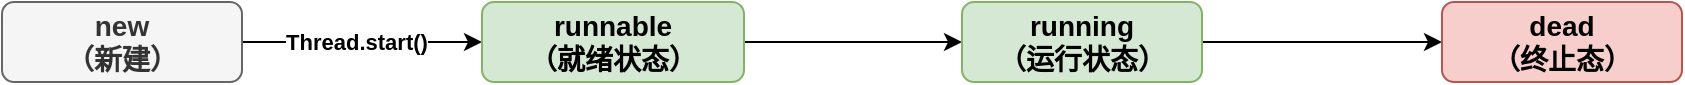 <mxfile version="15.4.0" type="device"><diagram id="C5RBs43oDa-KdzZeNtuy" name="Page-1"><mxGraphModel dx="1185" dy="685" grid="1" gridSize="10" guides="1" tooltips="1" connect="1" arrows="1" fold="1" page="1" pageScale="1" pageWidth="1169" pageHeight="827" math="0" shadow="0"><root><mxCell id="WIyWlLk6GJQsqaUBKTNV-0"/><mxCell id="WIyWlLk6GJQsqaUBKTNV-1" parent="WIyWlLk6GJQsqaUBKTNV-0"/><mxCell id="ZnNV6UjIvV7em61i3oLh-19" value="" style="edgeStyle=orthogonalEdgeStyle;rounded=0;orthogonalLoop=1;jettySize=auto;html=1;fontSize=14;fontStyle=1" parent="WIyWlLk6GJQsqaUBKTNV-1" source="ZnNV6UjIvV7em61i3oLh-0" target="ZnNV6UjIvV7em61i3oLh-18" edge="1"><mxGeometry relative="1" as="geometry"><Array as="points"><mxPoint x="334" y="380"/><mxPoint x="334" y="380"/></Array></mxGeometry></mxCell><mxCell id="mLIWOLSMU1Iy5E9EPuuo-1" value="Thread.start()" style="edgeLabel;html=1;align=center;verticalAlign=middle;resizable=0;points=[];fontStyle=1" vertex="1" connectable="0" parent="ZnNV6UjIvV7em61i3oLh-19"><mxGeometry x="0.124" y="1" relative="1" as="geometry"><mxPoint x="-11" y="1" as="offset"/></mxGeometry></mxCell><mxCell id="ZnNV6UjIvV7em61i3oLh-0" value="new&lt;br style=&quot;font-size: 14px;&quot;&gt;（新建）" style="rounded=1;whiteSpace=wrap;html=1;fontSize=14;glass=0;strokeWidth=1;shadow=0;fillColor=#f5f5f5;strokeColor=#666666;fontColor=#333333;fontStyle=1" parent="WIyWlLk6GJQsqaUBKTNV-1" vertex="1"><mxGeometry x="164" y="360" width="120" height="40" as="geometry"/></mxCell><mxCell id="ZnNV6UjIvV7em61i3oLh-21" value="" style="edgeStyle=orthogonalEdgeStyle;rounded=0;orthogonalLoop=1;jettySize=auto;html=1;fontSize=14;" parent="WIyWlLk6GJQsqaUBKTNV-1" source="ZnNV6UjIvV7em61i3oLh-18" target="ZnNV6UjIvV7em61i3oLh-20" edge="1"><mxGeometry relative="1" as="geometry"/></mxCell><mxCell id="ZnNV6UjIvV7em61i3oLh-18" value="runnable&lt;br style=&quot;font-size: 14px&quot;&gt;（就绪状态）" style="rounded=1;whiteSpace=wrap;html=1;fontSize=14;glass=0;strokeWidth=1;shadow=0;fillColor=#d5e8d4;strokeColor=#82b366;fontStyle=1" parent="WIyWlLk6GJQsqaUBKTNV-1" vertex="1"><mxGeometry x="404" y="360" width="131" height="40" as="geometry"/></mxCell><mxCell id="0xmDzpD7Jqqz5Mmfs7rU-1" value="" style="edgeStyle=orthogonalEdgeStyle;rounded=0;orthogonalLoop=1;jettySize=auto;html=1;" parent="WIyWlLk6GJQsqaUBKTNV-1" source="ZnNV6UjIvV7em61i3oLh-20" target="0xmDzpD7Jqqz5Mmfs7rU-0" edge="1"><mxGeometry relative="1" as="geometry"/></mxCell><mxCell id="ZnNV6UjIvV7em61i3oLh-20" value="running&lt;br style=&quot;font-size: 14px&quot;&gt;（运行状态）" style="rounded=1;whiteSpace=wrap;html=1;fontSize=14;glass=0;strokeWidth=1;shadow=0;fillColor=#d5e8d4;strokeColor=#82b366;fontStyle=1" parent="WIyWlLk6GJQsqaUBKTNV-1" vertex="1"><mxGeometry x="644" y="360" width="120" height="40" as="geometry"/></mxCell><mxCell id="0xmDzpD7Jqqz5Mmfs7rU-0" value="dead&lt;br&gt;（终止态）&lt;br&gt;" style="rounded=1;whiteSpace=wrap;html=1;fontSize=14;glass=0;strokeWidth=1;shadow=0;fillColor=#f8cecc;strokeColor=#b85450;fontStyle=1;" parent="WIyWlLk6GJQsqaUBKTNV-1" vertex="1"><mxGeometry x="884" y="360" width="120" height="40" as="geometry"/></mxCell></root></mxGraphModel></diagram></mxfile>